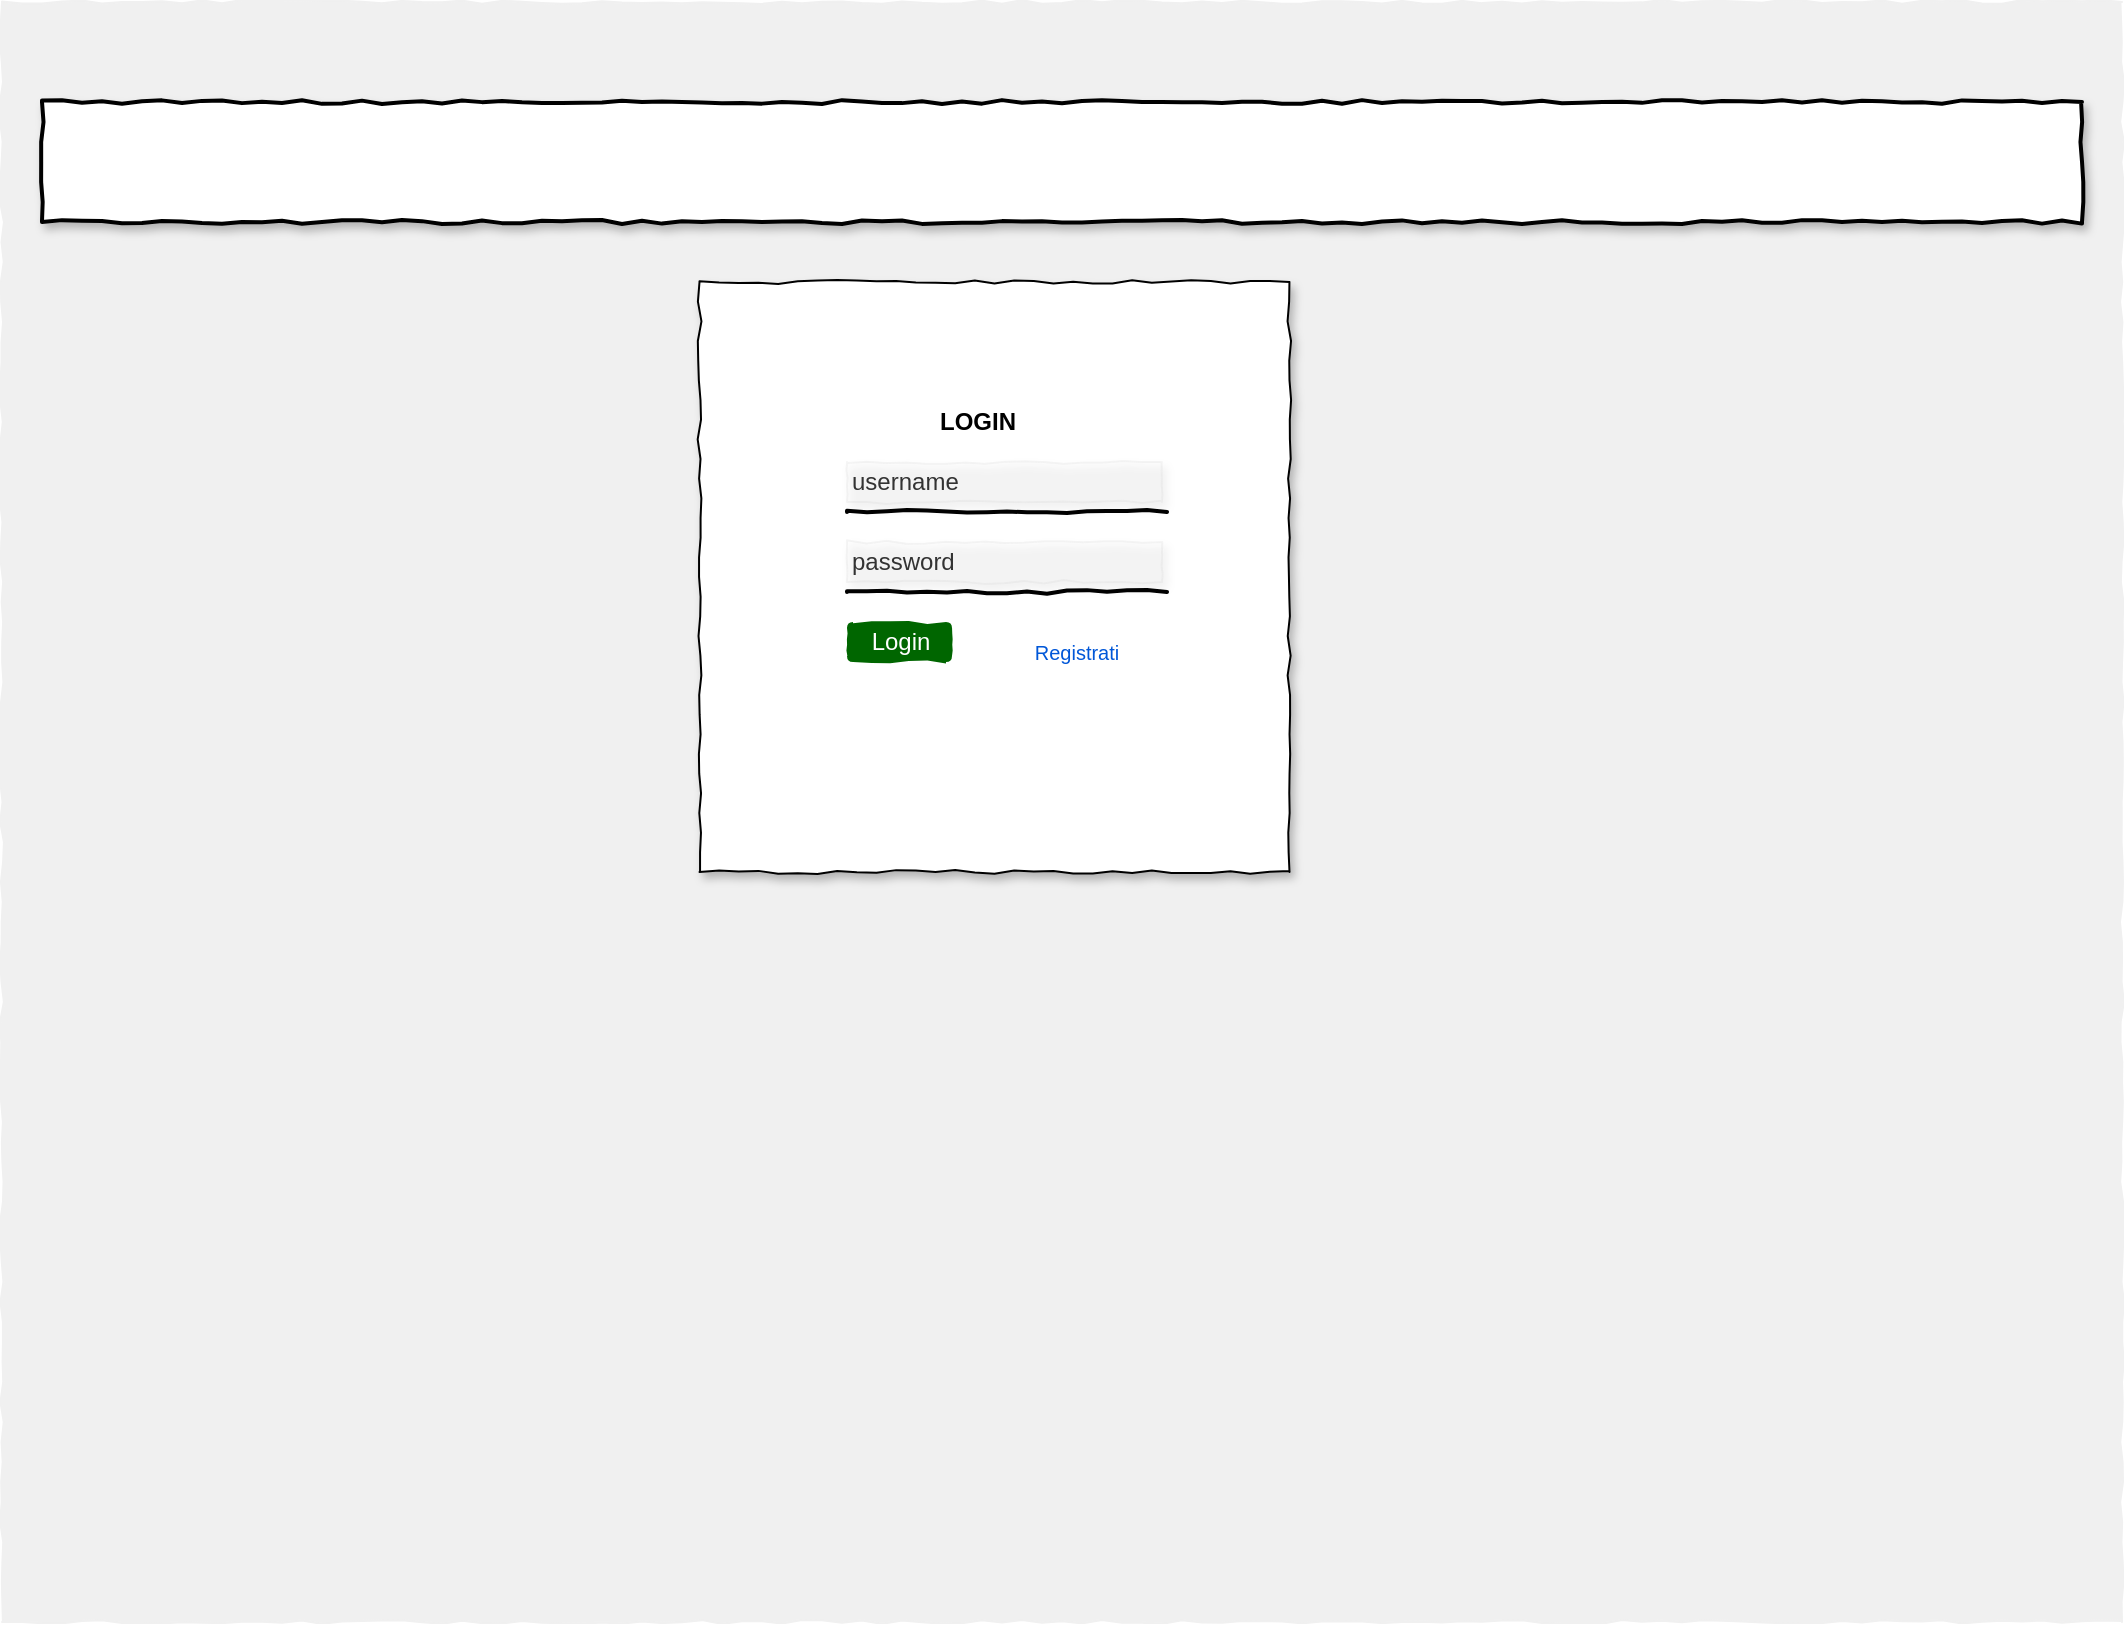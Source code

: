 <mxfile version="12.9.3" type="device"><diagram name="Page-1" id="03018318-947c-dd8e-b7a3-06fadd420f32"><mxGraphModel dx="1102" dy="559" grid="1" gridSize="10" guides="1" tooltips="1" connect="1" arrows="1" fold="1" page="1" pageScale="1" pageWidth="1100" pageHeight="850" background="#ffffff" math="0" shadow="0"><root><mxCell id="0"/><mxCell id="1" parent="0"/><mxCell id="677b7b8949515195-1" value="" style="whiteSpace=wrap;html=1;rounded=0;shadow=0;labelBackgroundColor=none;strokeColor=#F0F0F0;strokeWidth=1;fillColor=#F0F0F0;fontFamily=Verdana;fontSize=12;fontColor=#333333;align=center;comic=1;gradientColor=none;" parent="1" vertex="1"><mxGeometry x="20" y="20" width="1060" height="810" as="geometry"/></mxCell><mxCell id="Hh7oT2s9ymPRjt2fSXDZ-1" value="" style="html=1;whiteSpace=wrap;comic=1;strokeWidth=2;fontFamily=Comic Sans MS;fontStyle=1;fillColor=#FFFFFF;shadow=1;" vertex="1" parent="1"><mxGeometry x="40" y="70" width="1020" height="60" as="geometry"/></mxCell><mxCell id="Hh7oT2s9ymPRjt2fSXDZ-2" value="" style="whiteSpace=wrap;html=1;aspect=fixed;fillColor=#FFFFFF;comic=1;shadow=1;" vertex="1" parent="1"><mxGeometry x="368.75" y="160" width="295" height="295" as="geometry"/></mxCell><mxCell id="Hh7oT2s9ymPRjt2fSXDZ-3" value="LOGIN" style="text;html=1;strokeColor=none;fillColor=none;align=center;verticalAlign=middle;whiteSpace=wrap;rounded=0;comic=1;shadow=0;fontStyle=1" vertex="1" parent="1"><mxGeometry x="442.5" y="220" width="130" height="20" as="geometry"/></mxCell><mxCell id="Hh7oT2s9ymPRjt2fSXDZ-21" value="Login&lt;br&gt;" style="rounded=1;fillColor=#006600;strokeColor=none;html=1;fontColor=#ffffff;align=center;verticalAlign=middle;fontStyle=0;fontSize=12;shadow=0;comic=1;" vertex="1" parent="1"><mxGeometry x="442.5" y="330" width="52.5" height="20" as="geometry"/></mxCell><mxCell id="Hh7oT2s9ymPRjt2fSXDZ-28" value="" style="line;strokeWidth=2;html=1;shadow=0;comic=1;fillColor=#FFFFFF;fontColor=#000000;" vertex="1" parent="1"><mxGeometry x="442.5" y="270" width="160" height="10" as="geometry"/></mxCell><mxCell id="Hh7oT2s9ymPRjt2fSXDZ-29" value="username&lt;br&gt;" style="text;html=1;strokeColor=#CCCCCC;fillColor=#f5f5f5;align=left;verticalAlign=middle;whiteSpace=wrap;rounded=0;shadow=1;comic=1;fontColor=#333333;glass=0;opacity=20;" vertex="1" parent="1"><mxGeometry x="442.5" y="250" width="157.5" height="20" as="geometry"/></mxCell><mxCell id="Hh7oT2s9ymPRjt2fSXDZ-30" value="" style="line;strokeWidth=2;html=1;shadow=0;comic=1;fillColor=#FFFFFF;fontColor=#000000;" vertex="1" parent="1"><mxGeometry x="442.5" y="310" width="160" height="10" as="geometry"/></mxCell><mxCell id="Hh7oT2s9ymPRjt2fSXDZ-31" value="password" style="text;html=1;strokeColor=#CCCCCC;fillColor=#f5f5f5;align=left;verticalAlign=middle;whiteSpace=wrap;rounded=0;shadow=1;comic=1;fontColor=#333333;glass=0;opacity=20;" vertex="1" parent="1"><mxGeometry x="442.5" y="290" width="157.5" height="20" as="geometry"/></mxCell><mxCell id="Hh7oT2s9ymPRjt2fSXDZ-34" value="&lt;font style=&quot;font-size: 10px&quot;&gt;Registrati&lt;/font&gt;" style="fillColor=none;strokeColor=none;html=1;fontColor=#0057D8;align=center;verticalAlign=middle;fontStyle=0;fontSize=12;rounded=0;shadow=0;glass=0;comic=1;opacity=20;" vertex="1" parent="1"><mxGeometry x="514" y="340" width="86" height="10" as="geometry"/></mxCell></root></mxGraphModel></diagram></mxfile>